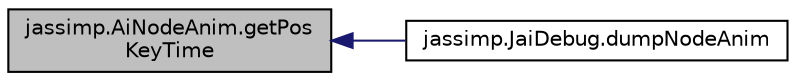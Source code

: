 digraph "jassimp.AiNodeAnim.getPosKeyTime"
{
  edge [fontname="Helvetica",fontsize="10",labelfontname="Helvetica",labelfontsize="10"];
  node [fontname="Helvetica",fontsize="10",shape=record];
  rankdir="LR";
  Node1 [label="jassimp.AiNodeAnim.getPos\lKeyTime",height=0.2,width=0.4,color="black", fillcolor="grey75", style="filled", fontcolor="black"];
  Node1 -> Node2 [dir="back",color="midnightblue",fontsize="10",style="solid",fontname="Helvetica"];
  Node2 [label="jassimp.JaiDebug.dumpNodeAnim",height=0.2,width=0.4,color="black", fillcolor="white", style="filled",URL="$classjassimp_1_1_jai_debug.html#a203c1449cc36f3867be433a3b0902812"];
}
